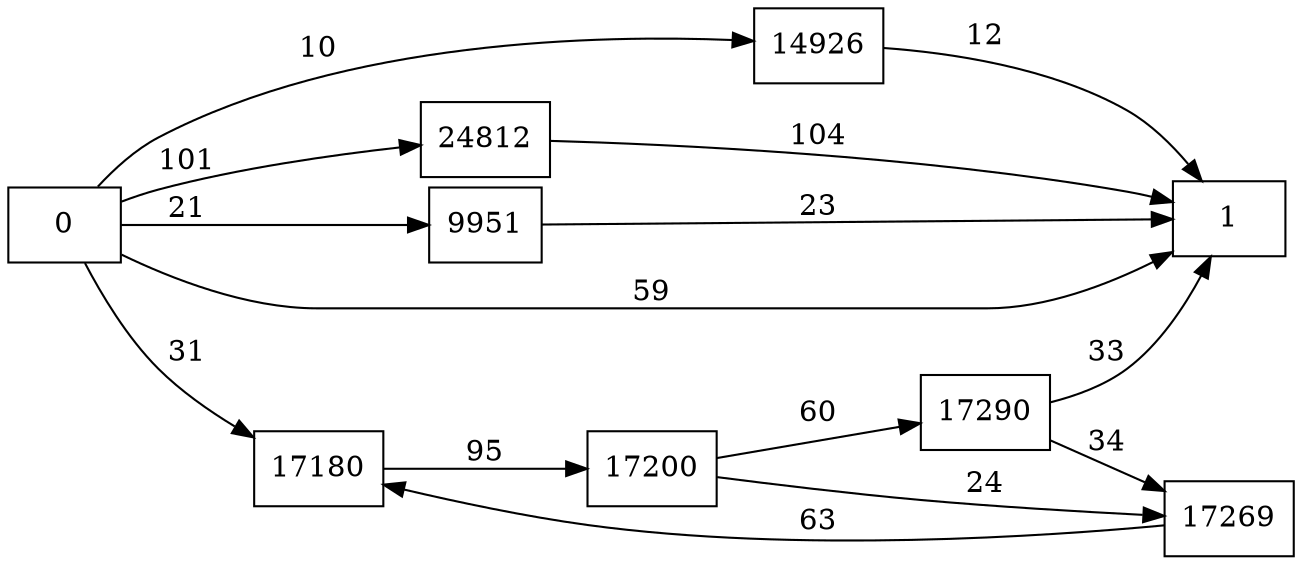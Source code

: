 digraph {
	graph [rankdir=LR]
	node [shape=rectangle]
	9951 -> 1 [label=23]
	14926 -> 1 [label=12]
	17180 -> 17200 [label=95]
	17200 -> 17269 [label=24]
	17200 -> 17290 [label=60]
	17269 -> 17180 [label=63]
	17290 -> 17269 [label=34]
	17290 -> 1 [label=33]
	24812 -> 1 [label=104]
	0 -> 1 [label=59]
	0 -> 9951 [label=21]
	0 -> 14926 [label=10]
	0 -> 17180 [label=31]
	0 -> 24812 [label=101]
}
